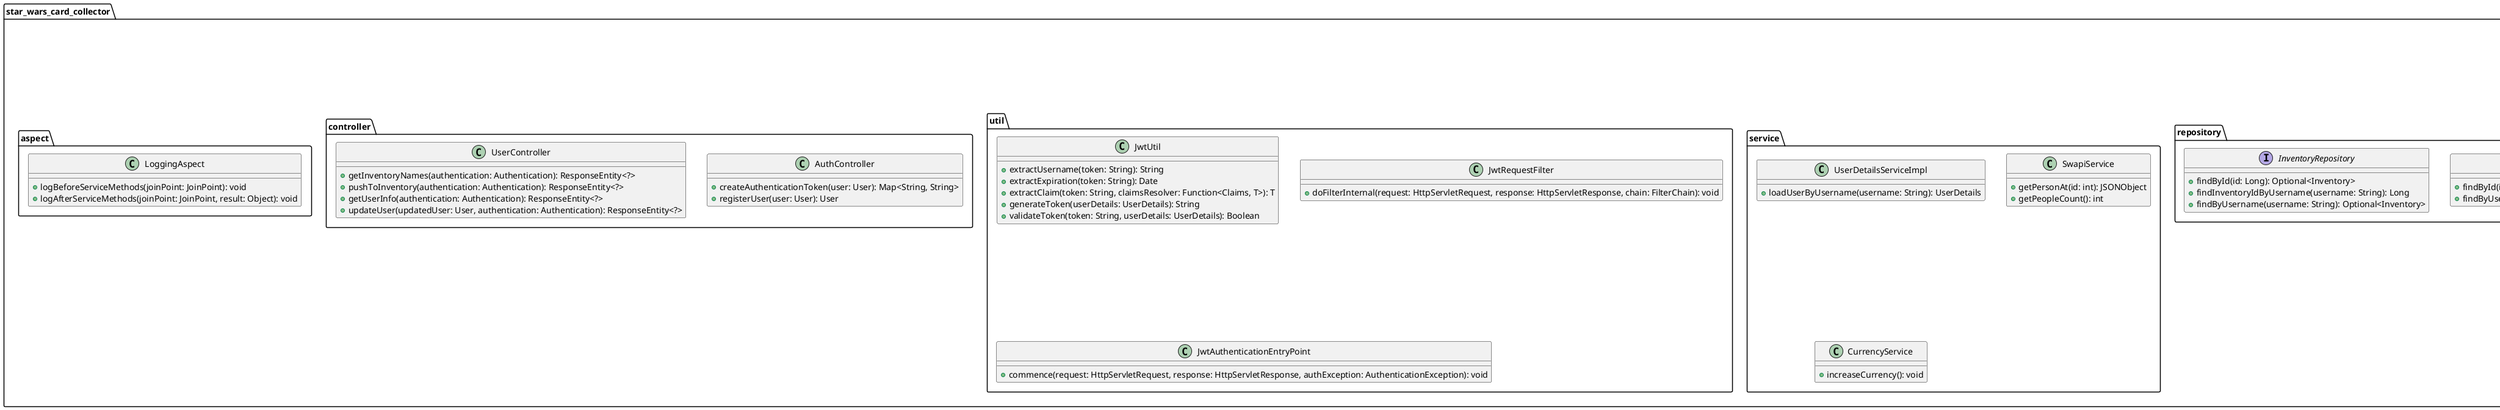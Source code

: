 @startuml

package star_wars_card_collector.model {
    class User {
        + id: Long
        + username: String
        + email: String
        + description: String
        + inventory: Inventory
        + currency: int
        --
        + User()
        + User(username: String, email: String)
        + getId(): Long
        + getUsername(): String
        + setUsername(username: String): void
        + getEmail(): String
        + setEmail(email: String): void
        + getDescription(): String
        + setDescription(description: String): void
        + getInventory(): Inventory
        + setInventory(inventory: Inventory): void
        + getCurrency(): int
        + setCurrency(currency: int): void
    }

    class Inventory {
        + id: Long
        + names: List<String>
        --
        + Inventory()
        + Inventory(names: List<String>)
        + getId(): Long
        + getNames(): List<String>
        + setNames(names: List<String>): void
        + addName(name: String): void
        + removeName(name: String): void
    }
}

package star_wars_card_collector.repository {
    interface UserRepository {
        + findById(id: Long): Optional<User>
        + findByUsername(username: String): Optional<User>
    }

    interface InventoryRepository {
        + findById(id: Long): Optional<Inventory>
        + findInventoryIdByUsername(username: String): Long
        + findByUsername(username: String): Optional<Inventory>
    }
}

package star_wars_card_collector.service {
    class UserDetailsServiceImpl {
        + loadUserByUsername(username: String): UserDetails
    }

    class SwapiService {
        + getPersonAt(id: int): JSONObject
        + getPeopleCount(): int
    }

    class CurrencyService {
        + increaseCurrency(): void
    }
}

package star_wars_card_collector.util {
    class JwtUtil {
        + extractUsername(token: String): String
        + extractExpiration(token: String): Date
        + extractClaim(token: String, claimsResolver: Function<Claims, T>): T
        + generateToken(userDetails: UserDetails): String
        + validateToken(token: String, userDetails: UserDetails): Boolean
    }

    class JwtRequestFilter {
        + doFilterInternal(request: HttpServletRequest, response: HttpServletResponse, chain: FilterChain): void
    }

    class JwtAuthenticationEntryPoint {
        + commence(request: HttpServletRequest, response: HttpServletResponse, authException: AuthenticationException): void
    }
}

package star_wars_card_collector.controller {
    class AuthController {
        + createAuthenticationToken(user: User): Map<String, String>
        + registerUser(user: User): User
    }

    class UserController {
        + getInventoryNames(authentication: Authentication): ResponseEntity<?>
        + pushToInventory(authentication: Authentication): ResponseEntity<?>
        + getUserInfo(authentication: Authentication): ResponseEntity<?>
        + updateUser(updatedUser: User, authentication: Authentication): ResponseEntity<?>
    }
}

package star_wars_card_collector.aspect {
    class LoggingAspect {
        + logBeforeServiceMethods(joinPoint: JoinPoint): void
        + logAfterServiceMethods(joinPoint: JoinPoint, result: Object): void
    }
}

@enduml


